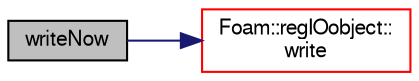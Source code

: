 digraph "writeNow"
{
  bgcolor="transparent";
  edge [fontname="FreeSans",fontsize="10",labelfontname="FreeSans",labelfontsize="10"];
  node [fontname="FreeSans",fontsize="10",shape=record];
  rankdir="LR";
  Node16453 [label="writeNow",height=0.2,width=0.4,color="black", fillcolor="grey75", style="filled", fontcolor="black"];
  Node16453 -> Node16454 [color="midnightblue",fontsize="10",style="solid",fontname="FreeSans"];
  Node16454 [label="Foam::regIOobject::\lwrite",height=0.2,width=0.4,color="red",URL="$a26334.html#ad48b7b943e88478c15879659cce7aebc",tooltip="Write using setting from DB. "];
}
